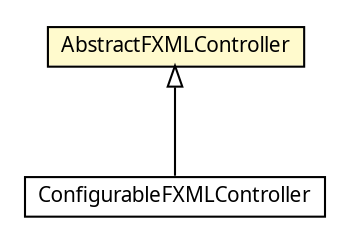 #!/usr/local/bin/dot
#
# Class diagram 
# Generated by UMLGraph version 5.1 (http://www.umlgraph.org/)
#

digraph G {
	edge [fontname="arial",fontsize=10,labelfontname="arial",labelfontsize=10];
	node [fontname="arial",fontsize=10,shape=plaintext];
	nodesep=0.25;
	ranksep=0.5;
	// org.olympe.musicplayer.fxml.ConfigurableFXMLController
	c1217 [label=<<table title="org.olympe.musicplayer.fxml.ConfigurableFXMLController" border="0" cellborder="1" cellspacing="0" cellpadding="2" port="p" href="./ConfigurableFXMLController.html">
		<tr><td><table border="0" cellspacing="0" cellpadding="1">
<tr><td align="center" balign="center"><font face="ariali"> ConfigurableFXMLController </font></td></tr>
		</table></td></tr>
		</table>>, fontname="arial", fontcolor="black", fontsize=10.0];
	// org.olympe.musicplayer.fxml.AbstractFXMLController
	c1221 [label=<<table title="org.olympe.musicplayer.fxml.AbstractFXMLController" border="0" cellborder="1" cellspacing="0" cellpadding="2" port="p" bgcolor="lemonChiffon" href="./AbstractFXMLController.html">
		<tr><td><table border="0" cellspacing="0" cellpadding="1">
<tr><td align="center" balign="center"><font face="ariali"> AbstractFXMLController </font></td></tr>
		</table></td></tr>
		</table>>, fontname="arial", fontcolor="black", fontsize=10.0];
	//org.olympe.musicplayer.fxml.ConfigurableFXMLController extends org.olympe.musicplayer.fxml.AbstractFXMLController
	c1221:p -> c1217:p [dir=back,arrowtail=empty];
}

